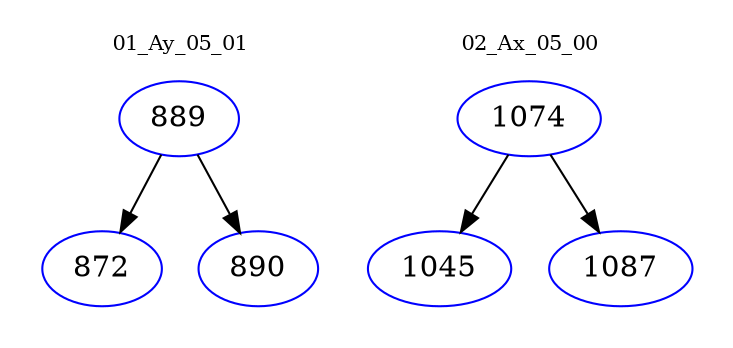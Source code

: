 digraph{
subgraph cluster_0 {
color = white
label = "01_Ay_05_01";
fontsize=10;
T0_889 [label="889", color="blue"]
T0_889 -> T0_872 [color="black"]
T0_872 [label="872", color="blue"]
T0_889 -> T0_890 [color="black"]
T0_890 [label="890", color="blue"]
}
subgraph cluster_1 {
color = white
label = "02_Ax_05_00";
fontsize=10;
T1_1074 [label="1074", color="blue"]
T1_1074 -> T1_1045 [color="black"]
T1_1045 [label="1045", color="blue"]
T1_1074 -> T1_1087 [color="black"]
T1_1087 [label="1087", color="blue"]
}
}
